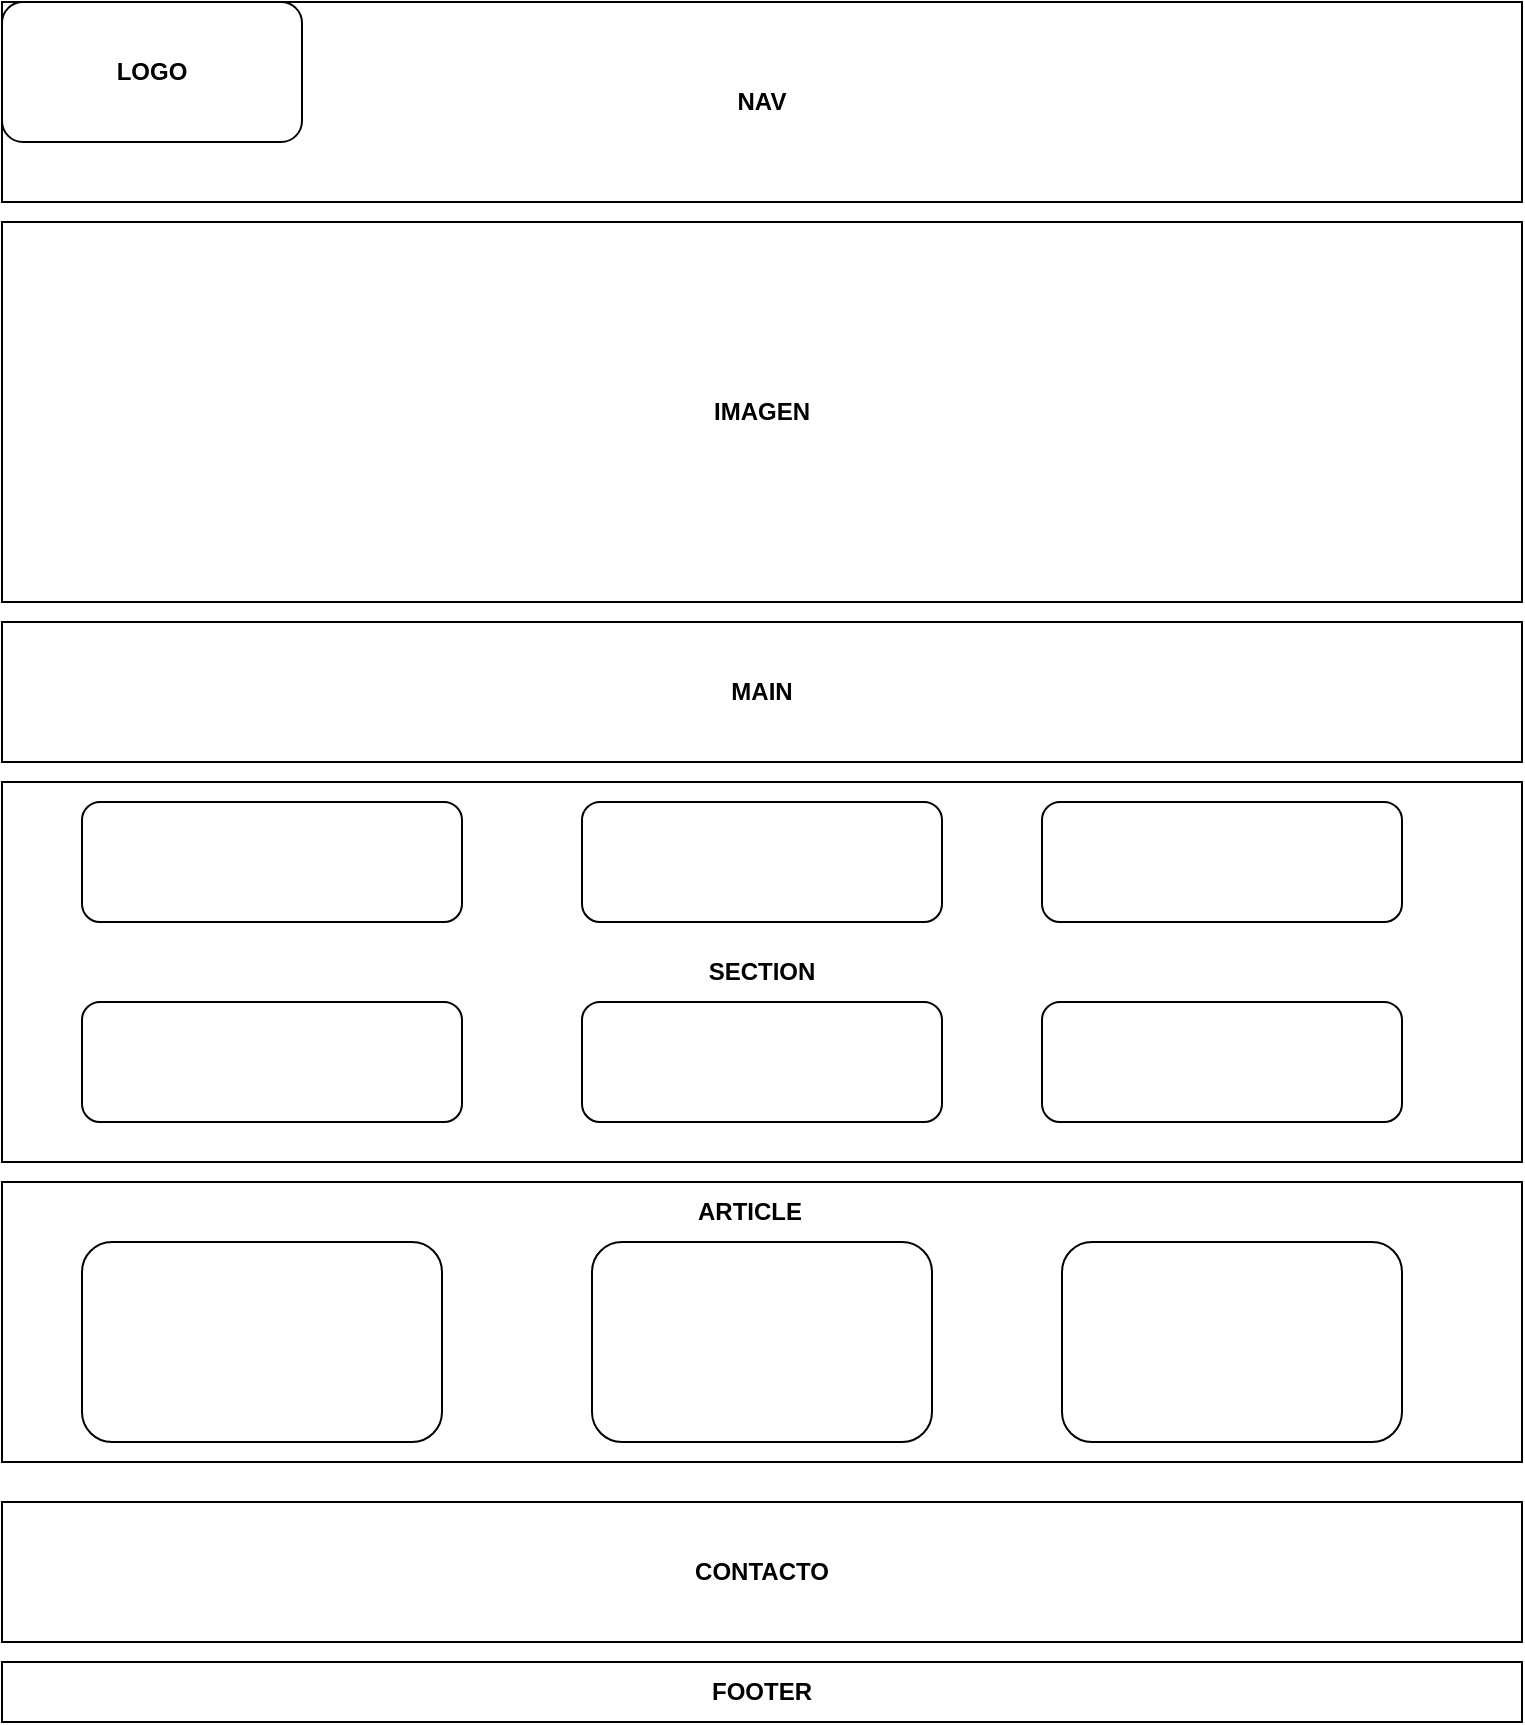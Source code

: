 <mxfile version="20.4.1" type="device"><diagram id="atlC3UNJcWK-_NCBs3-E" name="Página-1"><mxGraphModel dx="942" dy="582" grid="1" gridSize="10" guides="1" tooltips="1" connect="1" arrows="1" fold="1" page="1" pageScale="1" pageWidth="827" pageHeight="1169" math="0" shadow="0"><root><mxCell id="0"/><mxCell id="1" parent="0"/><mxCell id="SAPHqYv5O21Mjs12wedm-1" value="&lt;b&gt;NAV&lt;/b&gt;" style="rounded=0;whiteSpace=wrap;html=1;" vertex="1" parent="1"><mxGeometry x="40" y="20" width="760" height="100" as="geometry"/></mxCell><mxCell id="SAPHqYv5O21Mjs12wedm-2" value="&lt;b&gt;IMAGEN&lt;/b&gt;" style="rounded=0;whiteSpace=wrap;html=1;" vertex="1" parent="1"><mxGeometry x="40" y="130" width="760" height="190" as="geometry"/></mxCell><mxCell id="SAPHqYv5O21Mjs12wedm-3" value="&lt;b&gt;MAIN&lt;/b&gt;" style="rounded=0;whiteSpace=wrap;html=1;" vertex="1" parent="1"><mxGeometry x="40" y="330" width="760" height="70" as="geometry"/></mxCell><mxCell id="SAPHqYv5O21Mjs12wedm-4" value="&lt;b&gt;LOGO&lt;/b&gt;" style="rounded=1;whiteSpace=wrap;html=1;" vertex="1" parent="1"><mxGeometry x="40" y="20" width="150" height="70" as="geometry"/></mxCell><mxCell id="SAPHqYv5O21Mjs12wedm-5" value="&lt;b&gt;SECTION&lt;/b&gt;" style="rounded=0;whiteSpace=wrap;html=1;" vertex="1" parent="1"><mxGeometry x="40" y="410" width="760" height="190" as="geometry"/></mxCell><mxCell id="SAPHqYv5O21Mjs12wedm-6" value="" style="rounded=1;whiteSpace=wrap;html=1;" vertex="1" parent="1"><mxGeometry x="80" y="420" width="190" height="60" as="geometry"/></mxCell><mxCell id="SAPHqYv5O21Mjs12wedm-7" value="" style="rounded=1;whiteSpace=wrap;html=1;" vertex="1" parent="1"><mxGeometry x="330" y="420" width="180" height="60" as="geometry"/></mxCell><mxCell id="SAPHqYv5O21Mjs12wedm-8" value="" style="rounded=1;whiteSpace=wrap;html=1;" vertex="1" parent="1"><mxGeometry x="560" y="420" width="180" height="60" as="geometry"/></mxCell><mxCell id="SAPHqYv5O21Mjs12wedm-9" value="" style="rounded=1;whiteSpace=wrap;html=1;" vertex="1" parent="1"><mxGeometry x="80" y="520" width="190" height="60" as="geometry"/></mxCell><mxCell id="SAPHqYv5O21Mjs12wedm-10" value="" style="rounded=1;whiteSpace=wrap;html=1;" vertex="1" parent="1"><mxGeometry x="330" y="520" width="180" height="60" as="geometry"/></mxCell><mxCell id="SAPHqYv5O21Mjs12wedm-11" value="" style="rounded=1;whiteSpace=wrap;html=1;" vertex="1" parent="1"><mxGeometry x="560" y="520" width="180" height="60" as="geometry"/></mxCell><mxCell id="SAPHqYv5O21Mjs12wedm-12" value="" style="rounded=0;whiteSpace=wrap;html=1;" vertex="1" parent="1"><mxGeometry x="40" y="610" width="760" height="140" as="geometry"/></mxCell><mxCell id="SAPHqYv5O21Mjs12wedm-14" value="" style="rounded=1;whiteSpace=wrap;html=1;" vertex="1" parent="1"><mxGeometry x="80" y="640" width="180" height="100" as="geometry"/></mxCell><mxCell id="SAPHqYv5O21Mjs12wedm-15" value="" style="rounded=1;whiteSpace=wrap;html=1;" vertex="1" parent="1"><mxGeometry x="335" y="640" width="170" height="100" as="geometry"/></mxCell><mxCell id="SAPHqYv5O21Mjs12wedm-16" value="" style="rounded=1;whiteSpace=wrap;html=1;" vertex="1" parent="1"><mxGeometry x="570" y="640" width="170" height="100" as="geometry"/></mxCell><mxCell id="SAPHqYv5O21Mjs12wedm-17" value="&lt;b&gt;CONTACTO&lt;/b&gt;" style="rounded=0;whiteSpace=wrap;html=1;" vertex="1" parent="1"><mxGeometry x="40" y="770" width="760" height="70" as="geometry"/></mxCell><mxCell id="SAPHqYv5O21Mjs12wedm-18" value="&lt;b&gt;FOOTER&lt;/b&gt;" style="rounded=0;whiteSpace=wrap;html=1;" vertex="1" parent="1"><mxGeometry x="40" y="850" width="760" height="30" as="geometry"/></mxCell><mxCell id="SAPHqYv5O21Mjs12wedm-19" value="&lt;b&gt;ARTICLE&lt;/b&gt;" style="text;html=1;strokeColor=none;fillColor=none;align=center;verticalAlign=middle;whiteSpace=wrap;rounded=0;" vertex="1" parent="1"><mxGeometry x="383.5" y="610" width="60" height="30" as="geometry"/></mxCell></root></mxGraphModel></diagram></mxfile>
